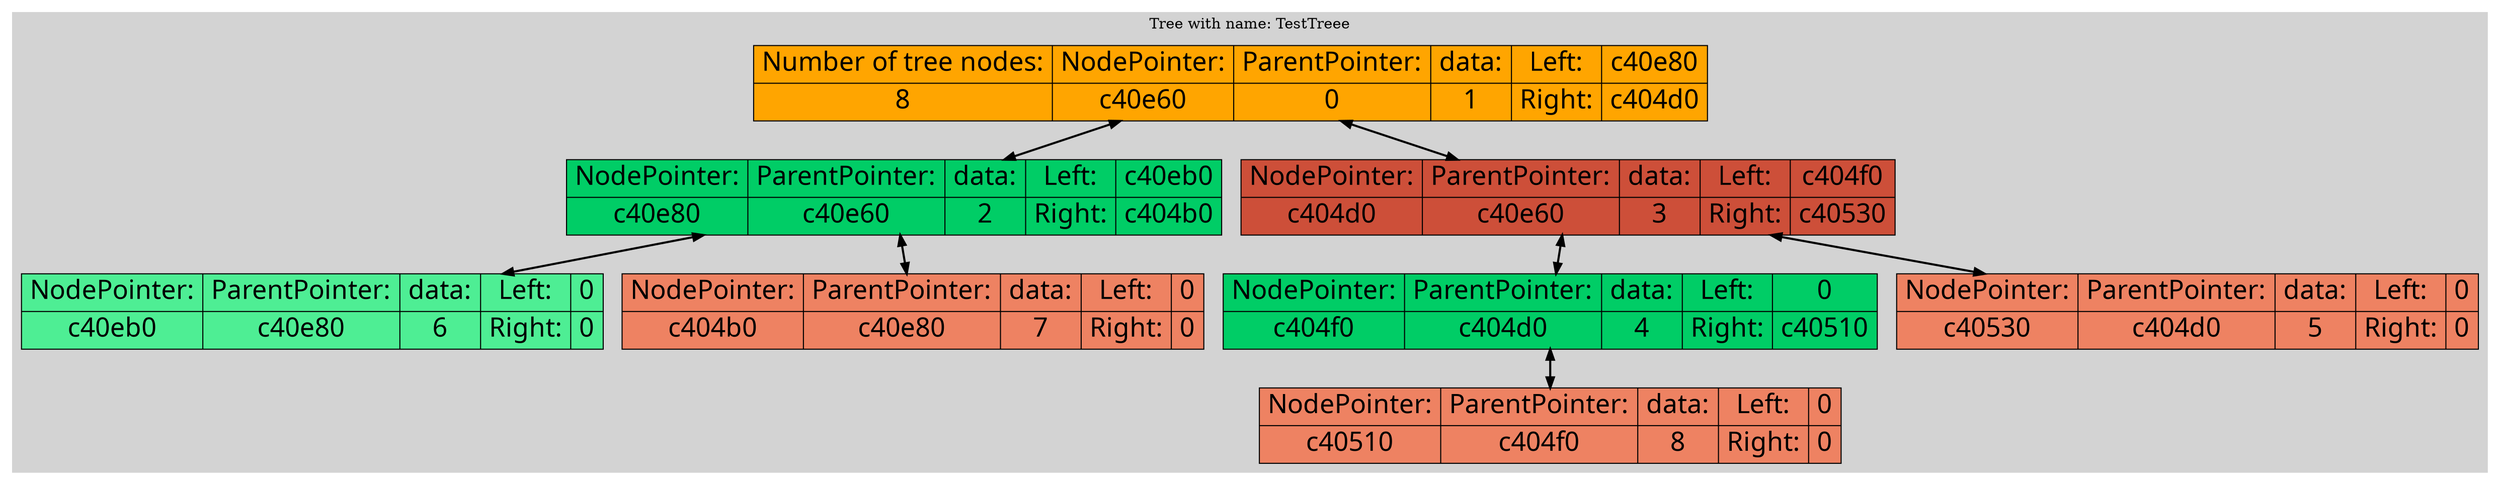 digraph G{
node [ fontname="Lobster", fontsize=25];
rankdir=HR;
subgraph clusterlist {
style=filled;
color=lightgrey;
12848736 [shape=record, label="{Number of tree nodes: | 8} | {NodePointer:  | c40e60} | {ParentPointer: | 0} | {data: | 1} | {Left: | Right:} | {c40e80 | c404d0}",style="filled",fillcolor="orange"];
12848736->12848768[dir="both";style="bold"];
12848736->12846288[dir="both";style="bold"];
12846288 [shape=record, label="{NodePointer:  | c404d0} | {ParentPointer: | c40e60} | {data: | 3} | {Left: | Right:} | {c404f0 | c40530}",style="filled",fillcolor="tomato3"];
12846288->12846320[dir="both";style="bold"];
12846288->12846384[dir="both";style="bold"];
12846384 [shape=record, label="{NodePointer:  | c40530} | {ParentPointer: | c404d0} | {data: | 5} | {Left: | Right:} | {0 | 0}",style="filled",fillcolor="salmon2"];
12846320 [shape=record, label="{NodePointer:  | c404f0} | {ParentPointer: | c404d0} | {data: | 4} | {Left: | Right:} | {0 | c40510}",style="filled",fillcolor="springgreen3"];
12846320->12846352[dir="both";style="bold"];
12846352 [shape=record, label="{NodePointer:  | c40510} | {ParentPointer: | c404f0} | {data: | 8} | {Left: | Right:} | {0 | 0}",style="filled",fillcolor="salmon2"];
12848768 [shape=record, label="{NodePointer:  | c40e80} | {ParentPointer: | c40e60} | {data: | 2} | {Left: | Right:} | {c40eb0 | c404b0}",style="filled",fillcolor="springgreen3"];
12848768->12848816[dir="both";style="bold"];
12848768->12846256[dir="both";style="bold"];
12846256 [shape=record, label="{NodePointer:  | c404b0} | {ParentPointer: | c40e80} | {data: | 7} | {Left: | Right:} | {0 | 0}",style="filled",fillcolor="salmon2"];
12848816 [shape=record, label="{NodePointer:  | c40eb0} | {ParentPointer: | c40e80} | {data: | 6} | {Left: | Right:} | {0 | 0}",style="filled",fillcolor="seagreen2"];
label = "Tree with name: TestTreee"}
}
